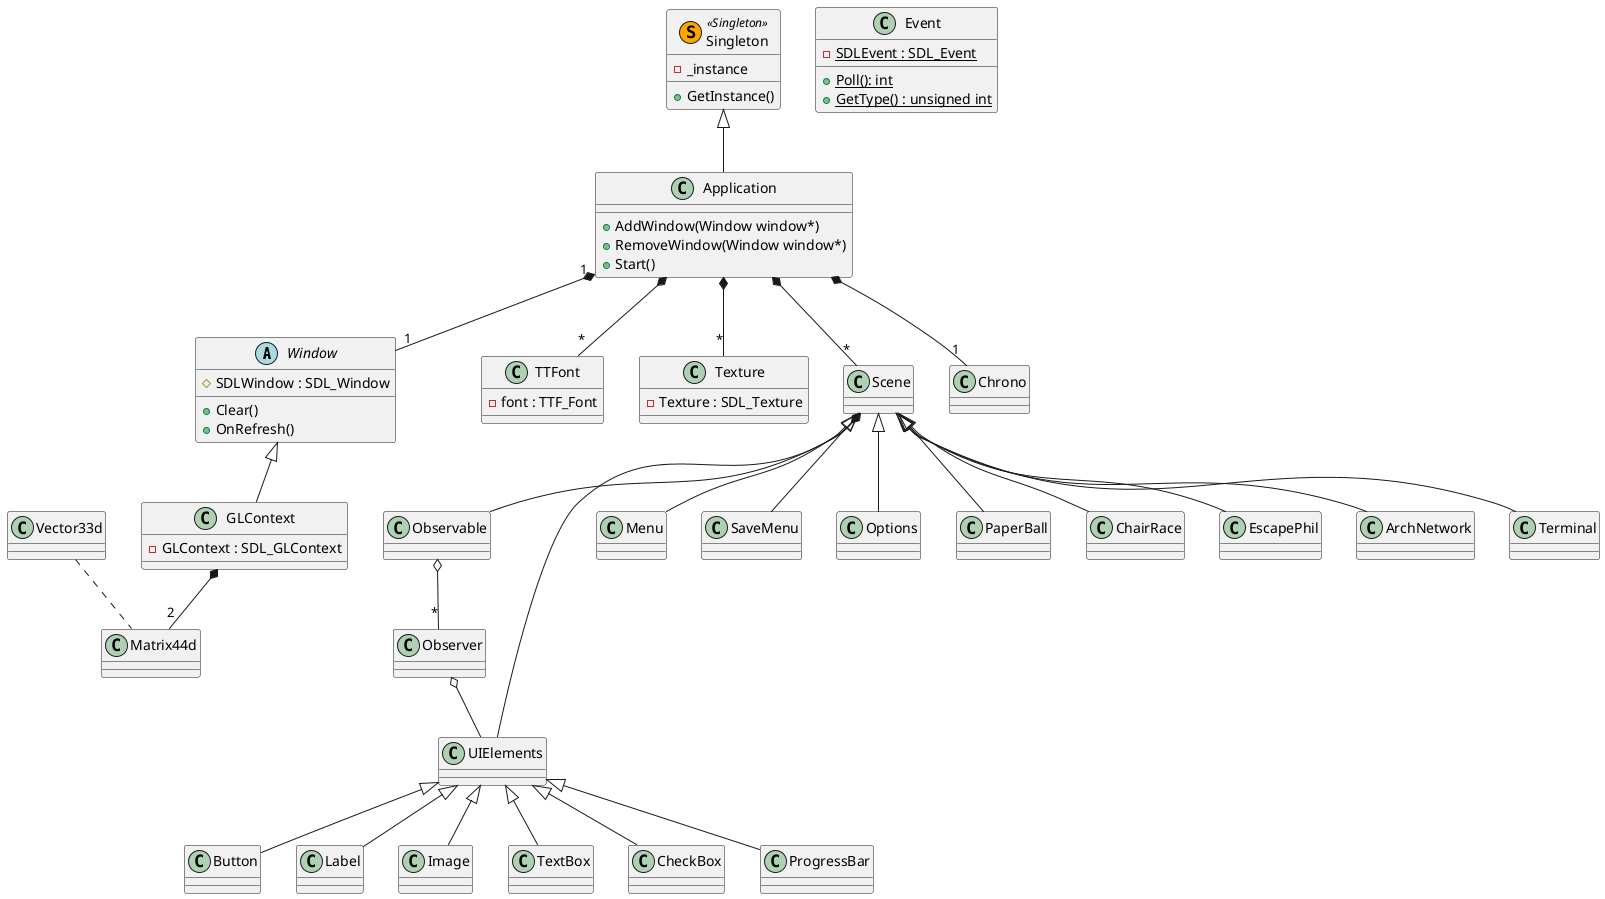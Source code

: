 @startuml Class Diagram

abstract class Window {
    # SDLWindow : SDL_Window
    + Clear() 
    + OnRefresh()
}

class GLContext extends Window{
    - GLContext : SDL_GLContext
}

GLContext *--"2" Matrix44d

class Observable {

}

Observable o--"*" Observer

class Observer {

}

Observer o-- UIElements

class Event {
    - {static}SDLEvent : SDL_Event
    + {static}Poll(): int
    + {static}GetType() : unsigned int
}

class Application extends Singleton{
    + AddWindow(Window window*)
    + RemoveWindow(Window window*)
    + Start()
}

Application "1" *-- "1" Window
Application *--"*" TTFont
Application *--"*" Texture
Application *--"*" Scene
Application *--"1" Chrono

class Singleton << (S,orange) Singleton>> {
    - _instance
    + GetInstance()
}

class TTFont {
    - font : TTF_Font
}

class Texture {
    - Texture : SDL_Texture
}

class Chrono {

}

class Matrix44d {

}

class Vector33d {

}

Vector33d .. Matrix44d

class UIElements {

}

UIElements <|-- Button
UIElements <|-- Label
UIElements <|-- Image
UIElements <|-- TextBox
UIElements <|-- CheckBox
UIElements <|-- ProgressBar


class Button {

}

class CheckBox {

}

class Label {

}


class Image {

}

class ProgressBar {

}

class TextBox {

}

class Scene {

}

Scene *-- UIElements
Scene *-- Observable
Scene <|-- Menu
Scene <|-- SaveMenu
Scene <|-- Options
Scene <|-- PaperBall
Scene <|-- ChairRace
Scene <|-- EscapePhil
Scene <|-- ArchNetwork
Scene <|-- Terminal

class Menu {

}

class SaveMenu {

}

class Options {

}

class PaperBall {

}

class ChairRace {

}

class EscapePhil {

}

class ArchNetwork {

}

class Terminal {

}

@enduml